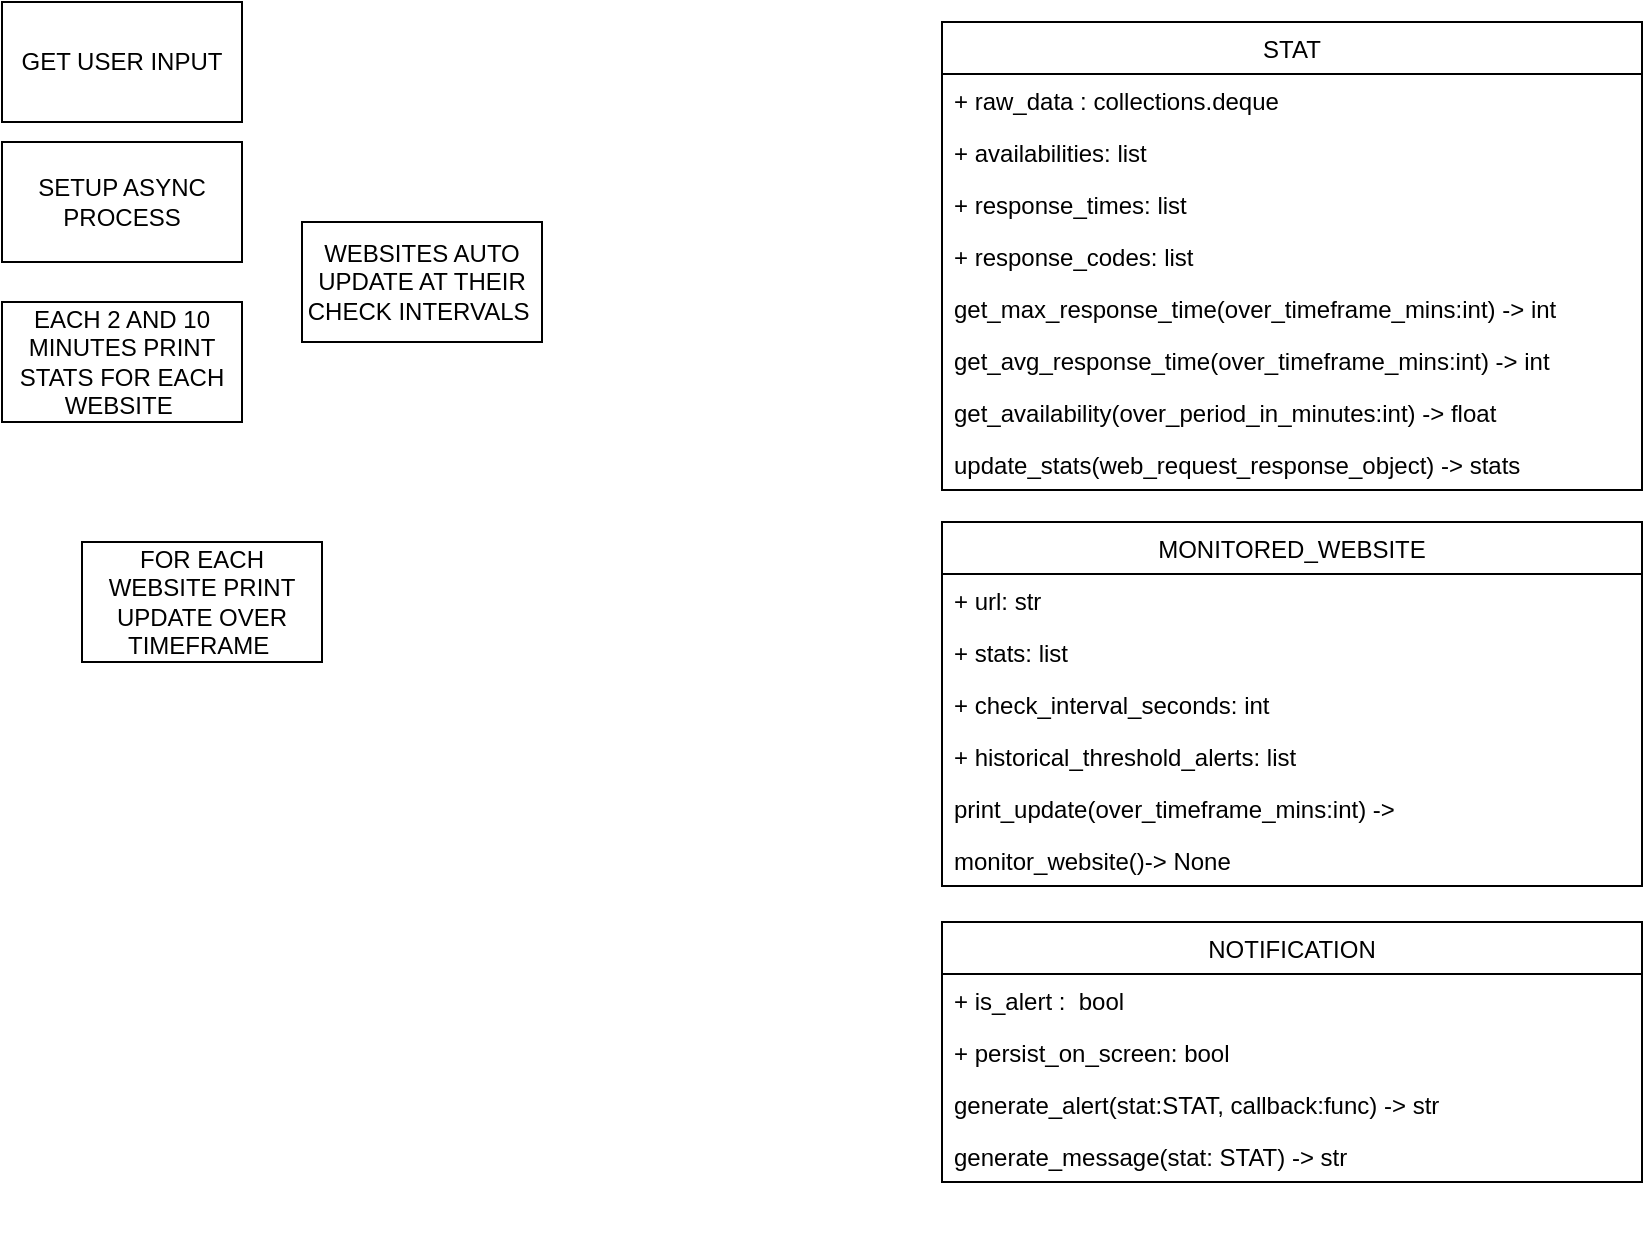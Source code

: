 <mxfile version="12.5.4" type="device"><diagram id="-lj2zW04PJVdkHLy-K14" name="Page-1"><mxGraphModel dx="1180" dy="721" grid="1" gridSize="10" guides="1" tooltips="1" connect="1" arrows="1" fold="1" page="1" pageScale="1" pageWidth="1169" pageHeight="827" math="0" shadow="0"><root><mxCell id="0"/><mxCell id="1" parent="0"/><mxCell id="uPfW0z9w9ZcnwmRYy109-2" value="STAT" style="swimlane;fontStyle=0;childLayout=stackLayout;horizontal=1;startSize=26;fillColor=none;horizontalStack=0;resizeParent=1;resizeParentMax=0;resizeLast=0;collapsible=1;marginBottom=0;" parent="1" vertex="1"><mxGeometry x="510" y="70" width="350" height="234" as="geometry"/></mxCell><mxCell id="uPfW0z9w9ZcnwmRYy109-3" value="+ raw_data : collections.deque" style="text;strokeColor=none;fillColor=none;align=left;verticalAlign=top;spacingLeft=4;spacingRight=4;overflow=hidden;rotatable=0;points=[[0,0.5],[1,0.5]];portConstraint=eastwest;" parent="uPfW0z9w9ZcnwmRYy109-2" vertex="1"><mxGeometry y="26" width="350" height="26" as="geometry"/></mxCell><mxCell id="uPfW0z9w9ZcnwmRYy109-14" value="+ availabilities: list" style="text;strokeColor=none;fillColor=none;align=left;verticalAlign=top;spacingLeft=4;spacingRight=4;overflow=hidden;rotatable=0;points=[[0,0.5],[1,0.5]];portConstraint=eastwest;" parent="uPfW0z9w9ZcnwmRYy109-2" vertex="1"><mxGeometry y="52" width="350" height="26" as="geometry"/></mxCell><mxCell id="uPfW0z9w9ZcnwmRYy109-15" value="+ response_times: list" style="text;strokeColor=none;fillColor=none;align=left;verticalAlign=top;spacingLeft=4;spacingRight=4;overflow=hidden;rotatable=0;points=[[0,0.5],[1,0.5]];portConstraint=eastwest;" parent="uPfW0z9w9ZcnwmRYy109-2" vertex="1"><mxGeometry y="78" width="350" height="26" as="geometry"/></mxCell><mxCell id="uPfW0z9w9ZcnwmRYy109-18" value="" style="endArrow=none;html=1;" parent="uPfW0z9w9ZcnwmRYy109-2" source="uPfW0z9w9ZcnwmRYy109-16" edge="1"><mxGeometry width="50" height="50" relative="1" as="geometry"><mxPoint x="90" y="180" as="sourcePoint"/><mxPoint x="140" y="130" as="targetPoint"/></mxGeometry></mxCell><mxCell id="uPfW0z9w9ZcnwmRYy109-16" value="+ response_codes: list" style="text;strokeColor=none;fillColor=none;align=left;verticalAlign=top;spacingLeft=4;spacingRight=4;overflow=hidden;rotatable=0;points=[[0,0.5],[1,0.5]];portConstraint=eastwest;" parent="uPfW0z9w9ZcnwmRYy109-2" vertex="1"><mxGeometry y="104" width="350" height="26" as="geometry"/></mxCell><mxCell id="uPfW0z9w9ZcnwmRYy109-20" value="get_max_response_time(over_timeframe_mins:int) -&gt; int" style="text;strokeColor=none;fillColor=none;align=left;verticalAlign=top;spacingLeft=4;spacingRight=4;overflow=hidden;rotatable=0;points=[[0,0.5],[1,0.5]];portConstraint=eastwest;" parent="uPfW0z9w9ZcnwmRYy109-2" vertex="1"><mxGeometry y="130" width="350" height="26" as="geometry"/></mxCell><mxCell id="uPfW0z9w9ZcnwmRYy109-21" value="" style="endArrow=none;html=1;" parent="uPfW0z9w9ZcnwmRYy109-2" edge="1"><mxGeometry width="50" height="50" relative="1" as="geometry"><mxPoint x="135" y="156" as="sourcePoint"/><mxPoint x="135" y="156" as="targetPoint"/></mxGeometry></mxCell><mxCell id="uPfW0z9w9ZcnwmRYy109-26" value="get_avg_response_time(over_timeframe_mins:int) -&gt; int" style="text;strokeColor=none;fillColor=none;align=left;verticalAlign=top;spacingLeft=4;spacingRight=4;overflow=hidden;rotatable=0;points=[[0,0.5],[1,0.5]];portConstraint=eastwest;" parent="uPfW0z9w9ZcnwmRYy109-2" vertex="1"><mxGeometry y="156" width="350" height="26" as="geometry"/></mxCell><mxCell id="uPfW0z9w9ZcnwmRYy109-25" value="get_availability(over_period_in_minutes:int) -&gt; float" style="text;strokeColor=none;fillColor=none;align=left;verticalAlign=top;spacingLeft=4;spacingRight=4;overflow=hidden;rotatable=0;points=[[0,0.5],[1,0.5]];portConstraint=eastwest;" parent="uPfW0z9w9ZcnwmRYy109-2" vertex="1"><mxGeometry y="182" width="350" height="26" as="geometry"/></mxCell><mxCell id="uPfW0z9w9ZcnwmRYy109-30" value="update_stats(web_request_response_object) -&gt; stats" style="text;strokeColor=none;fillColor=none;align=left;verticalAlign=top;spacingLeft=4;spacingRight=4;overflow=hidden;rotatable=0;points=[[0,0.5],[1,0.5]];portConstraint=eastwest;" parent="uPfW0z9w9ZcnwmRYy109-2" vertex="1"><mxGeometry y="208" width="350" height="26" as="geometry"/></mxCell><mxCell id="uPfW0z9w9ZcnwmRYy109-31" value="MONITORED_WEBSITE" style="swimlane;fontStyle=0;childLayout=stackLayout;horizontal=1;startSize=26;fillColor=none;horizontalStack=0;resizeParent=1;resizeParentMax=0;resizeLast=0;collapsible=1;marginBottom=0;" parent="1" vertex="1"><mxGeometry x="510" y="320" width="350" height="182" as="geometry"/></mxCell><mxCell id="uPfW0z9w9ZcnwmRYy109-32" value="+ url: str" style="text;strokeColor=none;fillColor=none;align=left;verticalAlign=top;spacingLeft=4;spacingRight=4;overflow=hidden;rotatable=0;points=[[0,0.5],[1,0.5]];portConstraint=eastwest;" parent="uPfW0z9w9ZcnwmRYy109-31" vertex="1"><mxGeometry y="26" width="350" height="26" as="geometry"/></mxCell><mxCell id="uPfW0z9w9ZcnwmRYy109-33" value="+ stats: list" style="text;strokeColor=none;fillColor=none;align=left;verticalAlign=top;spacingLeft=4;spacingRight=4;overflow=hidden;rotatable=0;points=[[0,0.5],[1,0.5]];portConstraint=eastwest;" parent="uPfW0z9w9ZcnwmRYy109-31" vertex="1"><mxGeometry y="52" width="350" height="26" as="geometry"/></mxCell><mxCell id="KfKNIPLFs3kuBt9-P0XH-2" value="+ check_interval_seconds: int" style="text;strokeColor=none;fillColor=none;align=left;verticalAlign=top;spacingLeft=4;spacingRight=4;overflow=hidden;rotatable=0;points=[[0,0.5],[1,0.5]];portConstraint=eastwest;" vertex="1" parent="uPfW0z9w9ZcnwmRYy109-31"><mxGeometry y="78" width="350" height="26" as="geometry"/></mxCell><mxCell id="KfKNIPLFs3kuBt9-P0XH-1" value="+ historical_threshold_alerts: list" style="text;strokeColor=none;fillColor=none;align=left;verticalAlign=top;spacingLeft=4;spacingRight=4;overflow=hidden;rotatable=0;points=[[0,0.5],[1,0.5]];portConstraint=eastwest;" vertex="1" parent="uPfW0z9w9ZcnwmRYy109-31"><mxGeometry y="104" width="350" height="26" as="geometry"/></mxCell><mxCell id="uPfW0z9w9ZcnwmRYy109-61" value="print_update(over_timeframe_mins:int) -&gt; " style="text;strokeColor=none;fillColor=none;align=left;verticalAlign=top;spacingLeft=4;spacingRight=4;overflow=hidden;rotatable=0;points=[[0,0.5],[1,0.5]];portConstraint=eastwest;" parent="uPfW0z9w9ZcnwmRYy109-31" vertex="1"><mxGeometry y="130" width="350" height="26" as="geometry"/></mxCell><mxCell id="uPfW0z9w9ZcnwmRYy109-35" value="" style="endArrow=none;html=1;" parent="uPfW0z9w9ZcnwmRYy109-31" edge="1"><mxGeometry width="50" height="50" relative="1" as="geometry"><mxPoint x="140" y="130" as="sourcePoint"/><mxPoint x="140" y="130" as="targetPoint"/></mxGeometry></mxCell><mxCell id="uPfW0z9w9ZcnwmRYy109-38" value="" style="endArrow=none;html=1;" parent="uPfW0z9w9ZcnwmRYy109-31" edge="1"><mxGeometry width="50" height="50" relative="1" as="geometry"><mxPoint x="135" y="260" as="sourcePoint"/><mxPoint x="135" y="260" as="targetPoint"/></mxGeometry></mxCell><mxCell id="uPfW0z9w9ZcnwmRYy109-62" value="monitor_website()-&gt; None" style="text;strokeColor=none;fillColor=none;align=left;verticalAlign=top;spacingLeft=4;spacingRight=4;overflow=hidden;rotatable=0;points=[[0,0.5],[1,0.5]];portConstraint=eastwest;" parent="uPfW0z9w9ZcnwmRYy109-31" vertex="1"><mxGeometry y="156" width="350" height="26" as="geometry"/></mxCell><mxCell id="uPfW0z9w9ZcnwmRYy109-49" value="NOTIFICATION" style="swimlane;fontStyle=0;childLayout=stackLayout;horizontal=1;startSize=26;fillColor=none;horizontalStack=0;resizeParent=1;resizeParentMax=0;resizeLast=0;collapsible=1;marginBottom=0;" parent="1" vertex="1"><mxGeometry x="510" y="520" width="350" height="130" as="geometry"/></mxCell><mxCell id="uPfW0z9w9ZcnwmRYy109-50" value="+ is_alert :  bool" style="text;strokeColor=none;fillColor=none;align=left;verticalAlign=top;spacingLeft=4;spacingRight=4;overflow=hidden;rotatable=0;points=[[0,0.5],[1,0.5]];portConstraint=eastwest;" parent="uPfW0z9w9ZcnwmRYy109-49" vertex="1"><mxGeometry y="26" width="350" height="26" as="geometry"/></mxCell><mxCell id="uPfW0z9w9ZcnwmRYy109-51" value="+ persist_on_screen: bool" style="text;strokeColor=none;fillColor=none;align=left;verticalAlign=top;spacingLeft=4;spacingRight=4;overflow=hidden;rotatable=0;points=[[0,0.5],[1,0.5]];portConstraint=eastwest;" parent="uPfW0z9w9ZcnwmRYy109-49" vertex="1"><mxGeometry y="52" width="350" height="26" as="geometry"/></mxCell><mxCell id="uPfW0z9w9ZcnwmRYy109-53" value="" style="endArrow=none;html=1;" parent="uPfW0z9w9ZcnwmRYy109-49" edge="1"><mxGeometry width="50" height="50" relative="1" as="geometry"><mxPoint x="140" y="130" as="sourcePoint"/><mxPoint x="140" y="130" as="targetPoint"/></mxGeometry></mxCell><mxCell id="uPfW0z9w9ZcnwmRYy109-56" value="" style="endArrow=none;html=1;" parent="uPfW0z9w9ZcnwmRYy109-49" edge="1"><mxGeometry width="50" height="50" relative="1" as="geometry"><mxPoint x="135" y="156" as="sourcePoint"/><mxPoint x="135" y="156" as="targetPoint"/></mxGeometry></mxCell><mxCell id="uPfW0z9w9ZcnwmRYy109-57" value="generate_alert(stat:STAT, callback:func) -&gt; str" style="text;strokeColor=none;fillColor=none;align=left;verticalAlign=top;spacingLeft=4;spacingRight=4;overflow=hidden;rotatable=0;points=[[0,0.5],[1,0.5]];portConstraint=eastwest;" parent="uPfW0z9w9ZcnwmRYy109-49" vertex="1"><mxGeometry y="78" width="350" height="26" as="geometry"/></mxCell><mxCell id="uPfW0z9w9ZcnwmRYy109-55" value="generate_message(stat: STAT) -&gt; str" style="text;strokeColor=none;fillColor=none;align=left;verticalAlign=top;spacingLeft=4;spacingRight=4;overflow=hidden;rotatable=0;points=[[0,0.5],[1,0.5]];portConstraint=eastwest;" parent="uPfW0z9w9ZcnwmRYy109-49" vertex="1"><mxGeometry y="104" width="350" height="26" as="geometry"/></mxCell><mxCell id="KfKNIPLFs3kuBt9-P0XH-14" value="FOR EACH WEBSITE PRINT UPDATE OVER TIMEFRAME&amp;nbsp;" style="rounded=0;whiteSpace=wrap;html=1;" vertex="1" parent="1"><mxGeometry x="80" y="330" width="120" height="60" as="geometry"/></mxCell><mxCell id="KfKNIPLFs3kuBt9-P0XH-15" value="GET USER INPUT" style="rounded=0;whiteSpace=wrap;html=1;" vertex="1" parent="1"><mxGeometry x="40" y="60" width="120" height="60" as="geometry"/></mxCell><mxCell id="KfKNIPLFs3kuBt9-P0XH-16" value="SETUP ASYNC PROCESS" style="rounded=0;whiteSpace=wrap;html=1;" vertex="1" parent="1"><mxGeometry x="40" y="130" width="120" height="60" as="geometry"/></mxCell><mxCell id="KfKNIPLFs3kuBt9-P0XH-17" value="WEBSITES AUTO UPDATE AT THEIR CHECK INTERVALS&amp;nbsp;" style="rounded=0;whiteSpace=wrap;html=1;" vertex="1" parent="1"><mxGeometry x="190" y="170" width="120" height="60" as="geometry"/></mxCell><mxCell id="KfKNIPLFs3kuBt9-P0XH-18" value="EACH 2 AND 10 MINUTES PRINT STATS FOR EACH WEBSITE&amp;nbsp;" style="rounded=0;whiteSpace=wrap;html=1;" vertex="1" parent="1"><mxGeometry x="40" y="210" width="120" height="60" as="geometry"/></mxCell></root></mxGraphModel></diagram></mxfile>